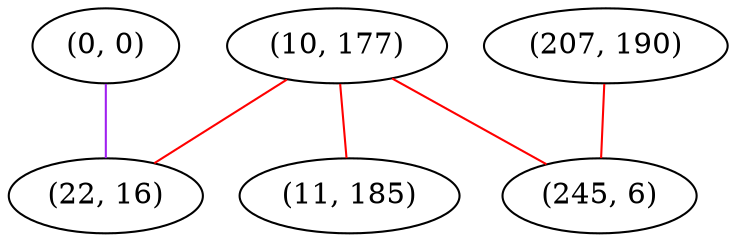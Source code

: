 graph "" {
"(0, 0)";
"(10, 177)";
"(207, 190)";
"(22, 16)";
"(245, 6)";
"(11, 185)";
"(0, 0)" -- "(22, 16)"  [color=purple, key=0, weight=4];
"(10, 177)" -- "(245, 6)"  [color=red, key=0, weight=1];
"(10, 177)" -- "(11, 185)"  [color=red, key=0, weight=1];
"(10, 177)" -- "(22, 16)"  [color=red, key=0, weight=1];
"(207, 190)" -- "(245, 6)"  [color=red, key=0, weight=1];
}
